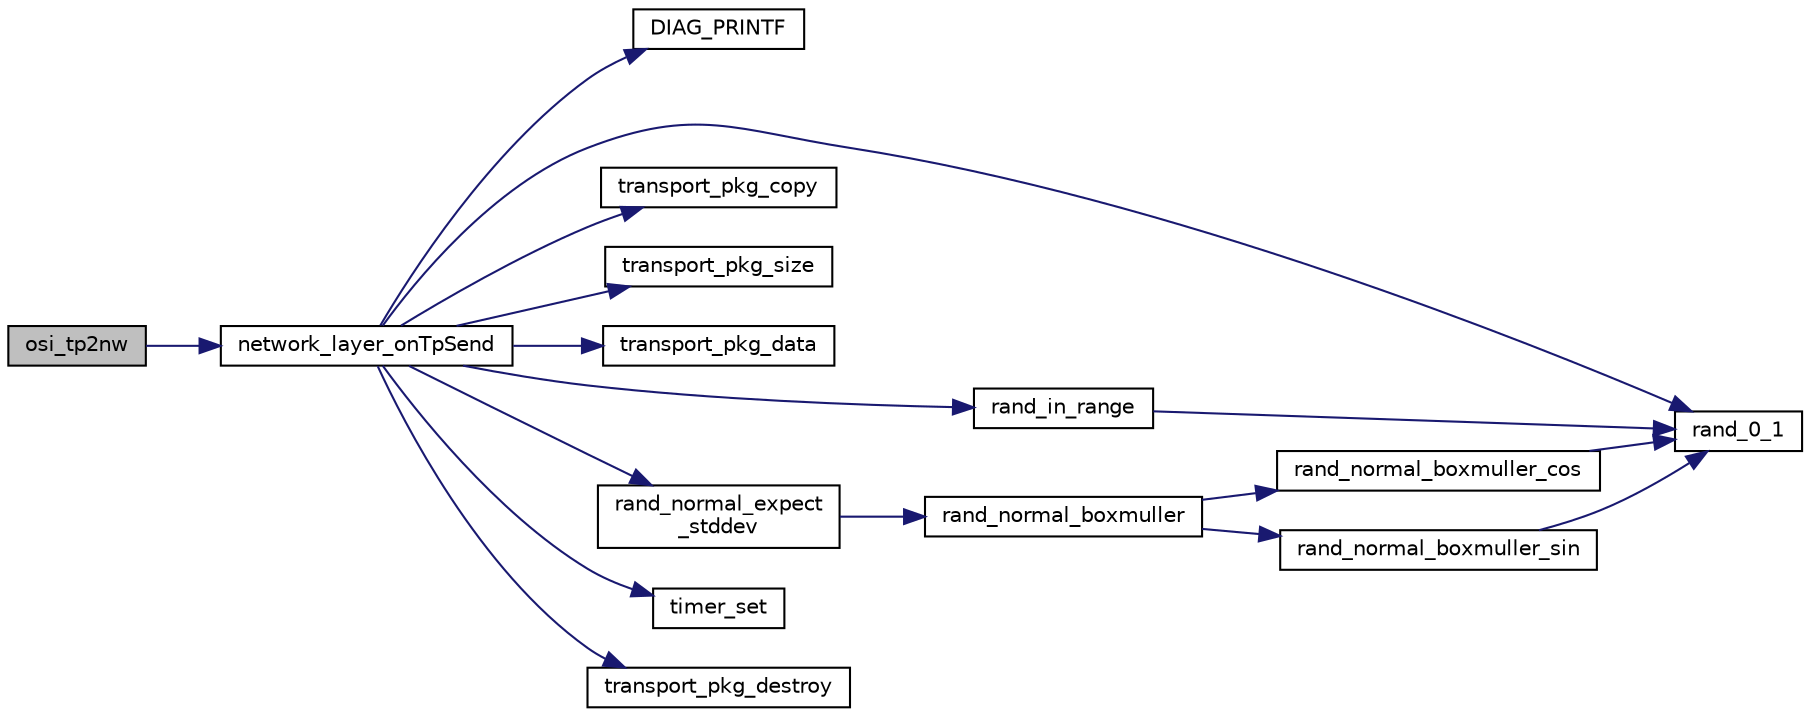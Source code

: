 digraph "osi_tp2nw"
{
  edge [fontname="Helvetica",fontsize="10",labelfontname="Helvetica",labelfontsize="10"];
  node [fontname="Helvetica",fontsize="10",shape=record];
  rankdir="LR";
  Node10 [label="osi_tp2nw",height=0.2,width=0.4,color="black", fillcolor="grey75", style="filled", fontcolor="black"];
  Node10 -> Node11 [color="midnightblue",fontsize="10",style="solid",fontname="Helvetica"];
  Node11 [label="network_layer_onTpSend",height=0.2,width=0.4,color="black", fillcolor="white", style="filled",URL="$network__layer_8h.html#a9b1e0021c6f60e8d19996d881c9e3cbc",tooltip="Called when the network layer receives a transport package to transmit from the transport layer above..."];
  Node11 -> Node12 [color="midnightblue",fontsize="10",style="solid",fontname="Helvetica"];
  Node12 [label="DIAG_PRINTF",height=0.2,width=0.4,color="black", fillcolor="white", style="filled",URL="$diagnostics_8h.html#aad65f23f51006744b142c933ac5674e8",tooltip="Submits a pre-formatted printf call to the tracing system. The TRACE_LEVEL value decides whether the ..."];
  Node11 -> Node13 [color="midnightblue",fontsize="10",style="solid",fontname="Helvetica"];
  Node13 [label="rand_0_1",height=0.2,width=0.4,color="black", fillcolor="white", style="filled",URL="$randomlib_8h.html#ab51e6800730d33e456832507d2f7278c",tooltip="Generates a uniformly distributed random value between 0.0 (zero) and 1.0 (inclusive)."];
  Node11 -> Node14 [color="midnightblue",fontsize="10",style="solid",fontname="Helvetica"];
  Node14 [label="transport_pkg_copy",height=0.2,width=0.4,color="black", fillcolor="white", style="filled",URL="$transport__package_8h.html#ad1ba406f8ddc851f873ecf1f3fde96ea",tooltip="Creates a complete copy of the specified transport package."];
  Node11 -> Node15 [color="midnightblue",fontsize="10",style="solid",fontname="Helvetica"];
  Node15 [label="transport_pkg_size",height=0.2,width=0.4,color="black", fillcolor="white", style="filled",URL="$transport__package_8h.html#a7ed97edeecf53541910543d09562f748",tooltip="Gets the size of the payload contained within a transport package."];
  Node11 -> Node16 [color="midnightblue",fontsize="10",style="solid",fontname="Helvetica"];
  Node16 [label="transport_pkg_data",height=0.2,width=0.4,color="black", fillcolor="white", style="filled",URL="$transport__package_8h.html#a4422ce5e63b727ed25172c80c169ac57",tooltip="Gets a reference to the payload data contained within a transport package."];
  Node11 -> Node17 [color="midnightblue",fontsize="10",style="solid",fontname="Helvetica"];
  Node17 [label="rand_in_range",height=0.2,width=0.4,color="black", fillcolor="white", style="filled",URL="$randomlib_8h.html#a4df7448065eb8f329ba338cf5b228b3b",tooltip="Generates a uniformly distributed random value within the given range."];
  Node17 -> Node13 [color="midnightblue",fontsize="10",style="solid",fontname="Helvetica"];
  Node11 -> Node18 [color="midnightblue",fontsize="10",style="solid",fontname="Helvetica"];
  Node18 [label="rand_normal_expect\l_stddev",height=0.2,width=0.4,color="black", fillcolor="white", style="filled",URL="$randomlib_8h.html#a0a55420594bb2e3e66e6867d2af04cec",tooltip="Generates a normally distributed random value centered around the specified mean with the specified s..."];
  Node18 -> Node19 [color="midnightblue",fontsize="10",style="solid",fontname="Helvetica"];
  Node19 [label="rand_normal_boxmuller",height=0.2,width=0.4,color="black", fillcolor="white", style="filled",URL="$randomlib_8h.html#af8650c324bc3b85fdc356dd52d385211",tooltip="Generates a normally distributed random value value centered around 0.0 (zero)."];
  Node19 -> Node20 [color="midnightblue",fontsize="10",style="solid",fontname="Helvetica"];
  Node20 [label="rand_normal_boxmuller_cos",height=0.2,width=0.4,color="black", fillcolor="white", style="filled",URL="$randomlib_8h.html#a16dc7adad2182e1bdfce566e638e0966",tooltip="Generates a normally distributed random value value centered around 0.0 (zero)."];
  Node20 -> Node13 [color="midnightblue",fontsize="10",style="solid",fontname="Helvetica"];
  Node19 -> Node21 [color="midnightblue",fontsize="10",style="solid",fontname="Helvetica"];
  Node21 [label="rand_normal_boxmuller_sin",height=0.2,width=0.4,color="black", fillcolor="white", style="filled",URL="$randomlib_8h.html#a514df45a8689955f5ff968ecc7c29396",tooltip="Generates a normally distributed random value value centered around 0.0 (zero)."];
  Node21 -> Node13 [color="midnightblue",fontsize="10",style="solid",fontname="Helvetica"];
  Node11 -> Node22 [color="midnightblue",fontsize="10",style="solid",fontname="Helvetica"];
  Node22 [label="timer_set",height=0.2,width=0.4,color="black", fillcolor="white", style="filled",URL="$timer_8h.html#af739ba15e766f5fa1aeb7680a54348a5",tooltip="Sets the specified timer object and starts its countdown towards expiration."];
  Node11 -> Node23 [color="midnightblue",fontsize="10",style="solid",fontname="Helvetica"];
  Node23 [label="transport_pkg_destroy",height=0.2,width=0.4,color="black", fillcolor="white", style="filled",URL="$transport__package_8h.html#ab94004cd7bb18246f87e34bd27d490f7",tooltip="Frees all memory occupeid by the specified transport package."];
}
